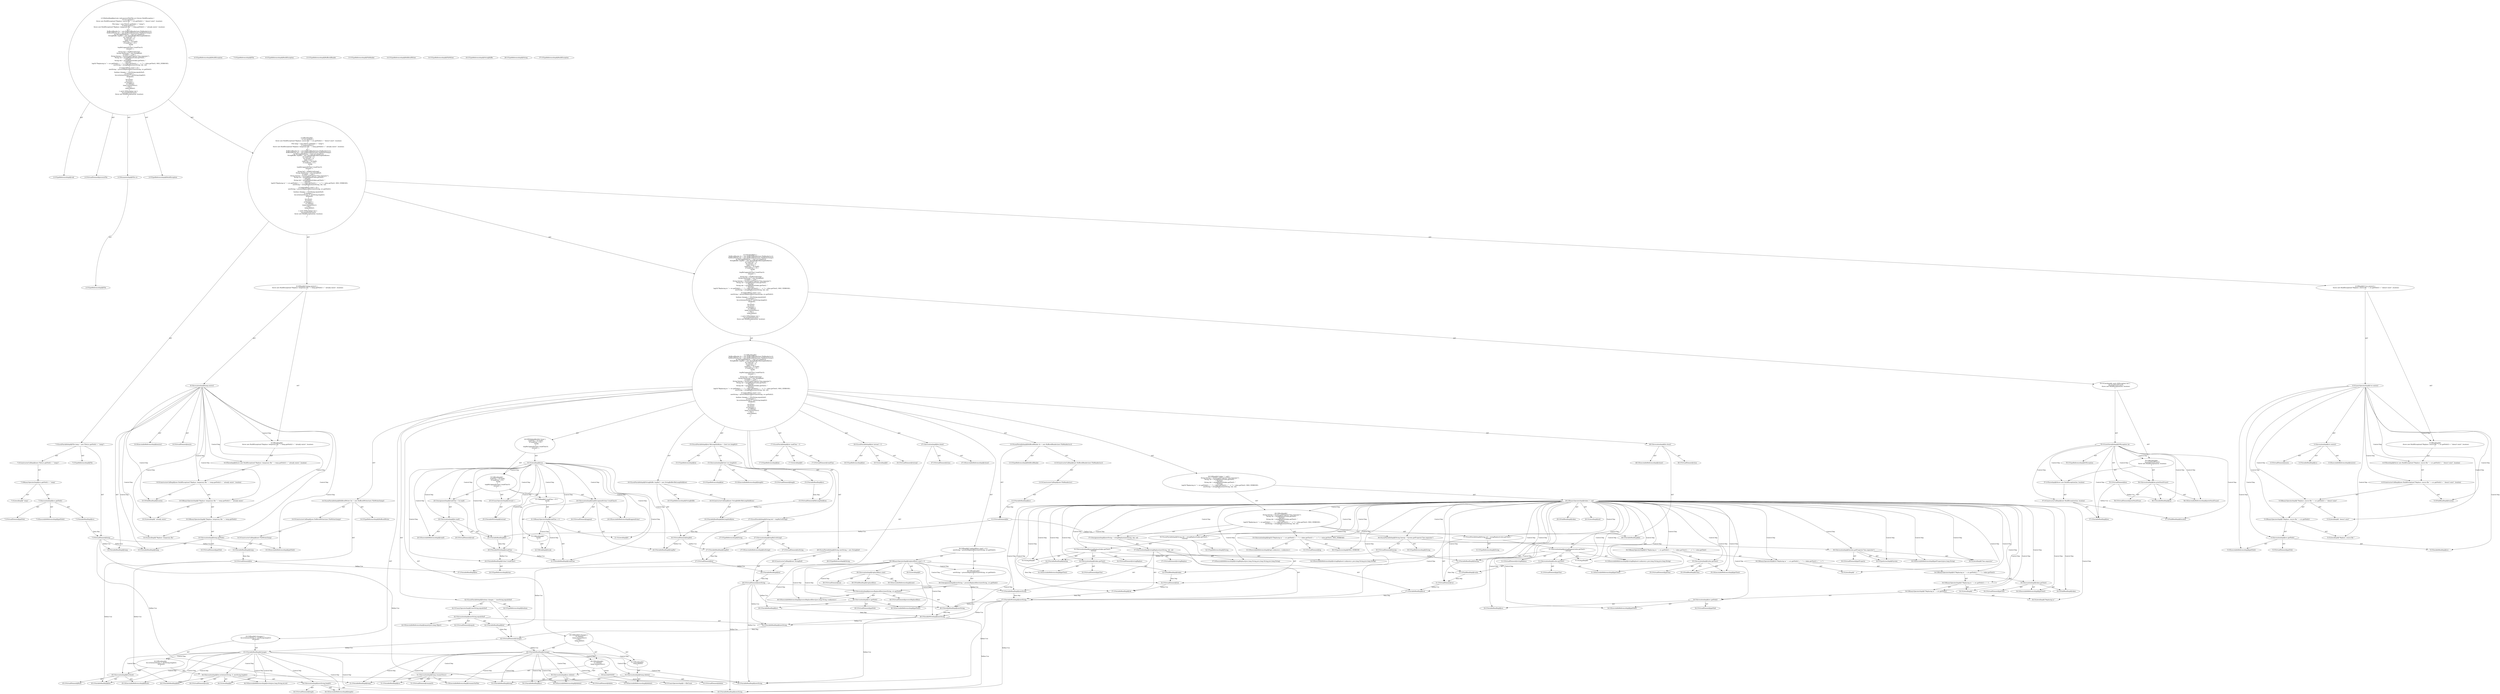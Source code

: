 digraph "processFile#?,File" {
0 [label="2:CtTypeReferenceImpl@void" shape=ellipse]
1 [label="2:CtVirtualElement@processFile" shape=ellipse]
2 [label="2:CtParameterImpl@File src" shape=ellipse]
3 [label="2:CtTypeReferenceImpl@File" shape=ellipse]
4 [label="2:CtTypeReferenceImpl@BuildException" shape=ellipse]
5 [label="3:CtExecutableReferenceImpl@exists()" shape=ellipse]
6 [label="3:CtVirtualElement@exists" shape=ellipse]
7 [label="3:CtVariableReadImpl@src" shape=ellipse]
8 [label="3:CtInvocationImpl@src.exists()" shape=ellipse]
9 [label="3:CtUnaryOperatorImpl@!src.exists()" shape=ellipse]
10 [label="4:CtTypeReferenceImpl@BuildException" shape=ellipse]
11 [label="5:CtLiteralImpl@\"Replace: source file \"" shape=ellipse]
12 [label="5:CtExecutableReferenceImpl@getPath()" shape=ellipse]
13 [label="5:CtVirtualElement@getPath" shape=ellipse]
14 [label="5:CtVariableReadImpl@src" shape=ellipse]
15 [label="5:CtInvocationImpl@src.getPath()" shape=ellipse]
16 [label="5:CtBinaryOperatorImpl@(\"Replace: source file \" + src.getPath())" shape=ellipse]
17 [label="5:CtLiteralImpl@\" doesn't exist\"" shape=ellipse]
18 [label="5:CtBinaryOperatorImpl@(\"Replace: source file \" + src.getPath()) + \" doesn't exist\"" shape=ellipse]
19 [label="5:CtFieldReadImpl@location" shape=ellipse]
20 [label="4:CtConstructorCallImpl@new BuildException((\"Replace: source file \" + src.getPath()) + \" doesn't exist\", location)" shape=ellipse]
21 [label="4:CtThrowImpl@throw new BuildException((\"Replace: source file \" + src.getPath()) + \" doesn't exist\", location)" shape=ellipse]
22 [label="3:CtBlockImpl@\{
    throw new BuildException((\"Replace: source file \" + src.getPath()) + \" doesn't exist\", location);
\}" shape=ellipse]
23 [label="3:CtIfImpl@if (!src.exists()) \{
    throw new BuildException((\"Replace: source file \" + src.getPath()) + \" doesn't exist\", location);
\}" shape=ellipse]
24 [label="7:CtTypeReferenceImpl@File" shape=ellipse]
25 [label="7:CtTypeReferenceImpl@File" shape=ellipse]
26 [label="7:CtExecutableReferenceImpl@getPath()" shape=ellipse]
27 [label="7:CtVirtualElement@getPath" shape=ellipse]
28 [label="7:CtVariableReadImpl@src" shape=ellipse]
29 [label="7:CtInvocationImpl@src.getPath()" shape=ellipse]
30 [label="7:CtLiteralImpl@\".temp\"" shape=ellipse]
31 [label="7:CtBinaryOperatorImpl@src.getPath() + \".temp\"" shape=ellipse]
32 [label="7:CtConstructorCallImpl@new File(src.getPath() + \".temp\")" shape=ellipse]
33 [label="7:CtVirtualElement@temp" shape=ellipse]
34 [label="7:CtLocalVariableImpl@File temp = new File(src.getPath() + \".temp\")" shape=ellipse]
35 [label="8:CtExecutableReferenceImpl@exists()" shape=ellipse]
36 [label="8:CtVirtualElement@exists" shape=ellipse]
37 [label="8:CtVariableReadImpl@temp" shape=ellipse]
38 [label="8:CtInvocationImpl@temp.exists()" shape=ellipse]
39 [label="9:CtTypeReferenceImpl@BuildException" shape=ellipse]
40 [label="10:CtLiteralImpl@\"Replace: temporary file \"" shape=ellipse]
41 [label="10:CtExecutableReferenceImpl@getPath()" shape=ellipse]
42 [label="10:CtVirtualElement@getPath" shape=ellipse]
43 [label="10:CtVariableReadImpl@temp" shape=ellipse]
44 [label="10:CtInvocationImpl@temp.getPath()" shape=ellipse]
45 [label="10:CtBinaryOperatorImpl@(\"Replace: temporary file \" + temp.getPath())" shape=ellipse]
46 [label="10:CtLiteralImpl@\" already exists\"" shape=ellipse]
47 [label="10:CtBinaryOperatorImpl@(\"Replace: temporary file \" + temp.getPath()) + \" already exists\"" shape=ellipse]
48 [label="10:CtFieldReadImpl@location" shape=ellipse]
49 [label="9:CtConstructorCallImpl@new BuildException((\"Replace: temporary file \" + temp.getPath()) + \" already exists\", location)" shape=ellipse]
50 [label="9:CtThrowImpl@throw new BuildException((\"Replace: temporary file \" + temp.getPath()) + \" already exists\", location)" shape=ellipse]
51 [label="8:CtBlockImpl@\{
    throw new BuildException((\"Replace: temporary file \" + temp.getPath()) + \" already exists\", location);
\}" shape=ellipse]
52 [label="8:CtIfImpl@if (temp.exists()) \{
    throw new BuildException((\"Replace: temporary file \" + temp.getPath()) + \" already exists\", location);
\}" shape=ellipse]
53 [label="13:CtTypeReferenceImpl@BufferedReader" shape=ellipse]
54 [label="13:CtTypeReferenceImpl@BufferedReader" shape=ellipse]
55 [label="13:CtTypeReferenceImpl@FileReader" shape=ellipse]
56 [label="13:CtVariableReadImpl@src" shape=ellipse]
57 [label="13:CtConstructorCallImpl@new FileReader(src)" shape=ellipse]
58 [label="13:CtConstructorCallImpl@new BufferedReader(new FileReader(src))" shape=ellipse]
59 [label="13:CtVirtualElement@br" shape=ellipse]
60 [label="13:CtLocalVariableImpl@BufferedReader br = new BufferedReader(new FileReader(src))" shape=ellipse]
61 [label="14:CtTypeReferenceImpl@BufferedWriter" shape=ellipse]
62 [label="14:CtTypeReferenceImpl@BufferedWriter" shape=ellipse]
63 [label="14:CtTypeReferenceImpl@FileWriter" shape=ellipse]
64 [label="14:CtVariableReadImpl@temp" shape=ellipse]
65 [label="14:CtConstructorCallImpl@new FileWriter(temp)" shape=ellipse]
66 [label="14:CtConstructorCallImpl@new BufferedWriter(new FileWriter(temp))" shape=ellipse]
67 [label="14:CtVirtualElement@bw" shape=ellipse]
68 [label="14:CtLocalVariableImpl@BufferedWriter bw = new BufferedWriter(new FileWriter(temp))" shape=ellipse]
69 [label="15:CtTypeReferenceImpl@int" shape=ellipse]
70 [label="15:CtExecutableReferenceImpl@length()" shape=ellipse]
71 [label="15:CtVirtualElement@length" shape=ellipse]
72 [label="15:CtVariableReadImpl@src" shape=ellipse]
73 [label="15:CtInvocationImpl@((int) (src.length()))" shape=ellipse]
74 [label="15:CtTypeReferenceImpl@int" shape=ellipse]
75 [label="15:CtVirtualElement@fileLengthInBytes" shape=ellipse]
76 [label="15:CtLocalVariableImpl@int fileLengthInBytes = ((int) (src.length()))" shape=ellipse]
77 [label="16:CtTypeReferenceImpl@StringBuffer" shape=ellipse]
78 [label="16:CtTypeReferenceImpl@StringBuffer" shape=ellipse]
79 [label="16:CtVariableReadImpl@fileLengthInBytes" shape=ellipse]
80 [label="16:CtConstructorCallImpl@new StringBuffer(fileLengthInBytes)" shape=ellipse]
81 [label="16:CtVirtualElement@tmpBuf" shape=ellipse]
82 [label="16:CtLocalVariableImpl@StringBuffer tmpBuf = new StringBuffer(fileLengthInBytes)" shape=ellipse]
83 [label="17:CtTypeReferenceImpl@int" shape=ellipse]
84 [label="17:CtLiteralImpl@0" shape=ellipse]
85 [label="17:CtVirtualElement@readChar" shape=ellipse]
86 [label="17:CtLocalVariableImpl@int readChar = 0" shape=ellipse]
87 [label="18:CtTypeReferenceImpl@int" shape=ellipse]
88 [label="18:CtLiteralImpl@0" shape=ellipse]
89 [label="18:CtVirtualElement@totread" shape=ellipse]
90 [label="18:CtLocalVariableImpl@int totread = 0" shape=ellipse]
91 [label="19:CtLiteralImpl@true" shape=ellipse]
92 [label="20:CtVariableWriteImpl@readChar" shape=ellipse]
93 [label="20:CtExecutableReferenceImpl@read()" shape=ellipse]
94 [label="20:CtVirtualElement@read" shape=ellipse]
95 [label="20:CtVariableReadImpl@br" shape=ellipse]
96 [label="20:CtInvocationImpl@br.read()" shape=ellipse]
97 [label="20:CtAssignmentImpl@readChar = br.read()" shape=ellipse]
98 [label="21:CtVariableReadImpl@readChar" shape=ellipse]
99 [label="21:CtLiteralImpl@0" shape=ellipse]
100 [label="21:CtBinaryOperatorImpl@readChar < 0" shape=ellipse]
101 [label="22:CtBreakImpl@break" shape=ellipse]
102 [label="21:CtBlockImpl@\{
    break;
\}" shape=ellipse]
103 [label="21:CtIfImpl@if (readChar < 0) \{
    break;
\}" shape=ellipse]
104 [label="24:CtExecutableReferenceImpl@append(char)" shape=ellipse]
105 [label="24:CtVirtualElement@append" shape=ellipse]
106 [label="24:CtVariableReadImpl@tmpBuf" shape=ellipse]
107 [label="24:CtVariableReadImpl@((char) (readChar))" shape=ellipse]
108 [label="24:CtTypeReferenceImpl@char" shape=ellipse]
109 [label="24:CtInvocationImpl@tmpBuf.append(((char) (readChar)))" shape=ellipse]
110 [label="25:CtVariableWriteImpl@totread" shape=ellipse]
111 [label="25:CtUnaryOperatorImpl@totread++" shape=ellipse]
112 [label="19:CtBlockImpl@\{
    readChar = br.read();
    if (readChar < 0) \{
        break;
    \}
    tmpBuf.append(((char) (readChar)));
    totread++;
\}" shape=ellipse]
113 [label="19:CtWhileImpl@while (true) \{
    readChar = br.read();
    if (readChar < 0) \{
        break;
    \}
    tmpBuf.append(((char) (readChar)));
    totread++;
\} " shape=ellipse]
114 [label="27:CtTypeReferenceImpl@String" shape=ellipse]
115 [label="27:CtExecutableReferenceImpl@toString()" shape=ellipse]
116 [label="27:CtVirtualElement@toString" shape=ellipse]
117 [label="27:CtVariableReadImpl@tmpBuf" shape=ellipse]
118 [label="27:CtInvocationImpl@tmpBuf.toString()" shape=ellipse]
119 [label="27:CtVirtualElement@buf" shape=ellipse]
120 [label="27:CtLocalVariableImpl@String buf = tmpBuf.toString()" shape=ellipse]
121 [label="28:CtTypeReferenceImpl@String" shape=ellipse]
122 [label="28:CtTypeReferenceImpl@String" shape=ellipse]
123 [label="28:CtVariableReadImpl@buf" shape=ellipse]
124 [label="28:CtConstructorCallImpl@new String(buf)" shape=ellipse]
125 [label="28:CtVirtualElement@newString" shape=ellipse]
126 [label="28:CtLocalVariableImpl@String newString = new String(buf)" shape=ellipse]
127 [label="29:CtFieldReadImpl@token" shape=ellipse]
128 [label="29:CtLiteralImpl@null" shape=ellipse]
129 [label="29:CtBinaryOperatorImpl@token != null" shape=ellipse]
130 [label="30:CtTypeReferenceImpl@String" shape=ellipse]
131 [label="30:CtExecutableReferenceImpl@getProperty(java.lang.String)" shape=ellipse]
132 [label="30:CtVirtualElement@getProperty" shape=ellipse]
133 [label="30:CtTypeAccessImpl@System" shape=ellipse]
134 [label="30:CtLiteralImpl@\"line.separator\"" shape=ellipse]
135 [label="30:CtInvocationImpl@System.getProperty(\"line.separator\")" shape=ellipse]
136 [label="30:CtVirtualElement@linesep" shape=ellipse]
137 [label="30:CtLocalVariableImpl@String linesep = System.getProperty(\"line.separator\")" shape=ellipse]
138 [label="31:CtTypeReferenceImpl@String" shape=ellipse]
139 [label="31:CtExecutableReferenceImpl@stringReplace(<unknown>,java.lang.String,java.lang.String)" shape=ellipse]
140 [label="31:CtVirtualElement@stringReplace" shape=ellipse]
141 [label="31:CtExecutableReferenceImpl@getText()" shape=ellipse]
142 [label="31:CtVirtualElement@getText" shape=ellipse]
143 [label="31:CtFieldReadImpl@value" shape=ellipse]
144 [label="31:CtInvocationImpl@value.getText()" shape=ellipse]
145 [label="31:CtLiteralImpl@\"\n\"" shape=ellipse]
146 [label="31:CtVariableReadImpl@linesep" shape=ellipse]
147 [label="31:CtInvocationImpl@stringReplace(value.getText(), \"\n\", linesep)" shape=ellipse]
148 [label="31:CtVirtualElement@val" shape=ellipse]
149 [label="31:CtLocalVariableImpl@String val = stringReplace(value.getText(), \"\n\", linesep)" shape=ellipse]
150 [label="32:CtTypeReferenceImpl@String" shape=ellipse]
151 [label="32:CtExecutableReferenceImpl@stringReplace(<unknown>,java.lang.String,java.lang.String)" shape=ellipse]
152 [label="32:CtVirtualElement@stringReplace" shape=ellipse]
153 [label="32:CtExecutableReferenceImpl@getText()" shape=ellipse]
154 [label="32:CtVirtualElement@getText" shape=ellipse]
155 [label="32:CtFieldReadImpl@token" shape=ellipse]
156 [label="32:CtInvocationImpl@token.getText()" shape=ellipse]
157 [label="32:CtLiteralImpl@\"\n\"" shape=ellipse]
158 [label="32:CtVariableReadImpl@linesep" shape=ellipse]
159 [label="32:CtInvocationImpl@stringReplace(token.getText(), \"\n\", linesep)" shape=ellipse]
160 [label="32:CtVirtualElement@tok" shape=ellipse]
161 [label="32:CtLocalVariableImpl@String tok = stringReplace(token.getText(), \"\n\", linesep)" shape=ellipse]
162 [label="33:CtExecutableReferenceImpl@log(<unknown>,<unknown>)" shape=ellipse]
163 [label="33:CtVirtualElement@log" shape=ellipse]
164 [label="34:CtLiteralImpl@\"Replacing in \"" shape=ellipse]
165 [label="34:CtExecutableReferenceImpl@getPath()" shape=ellipse]
166 [label="34:CtVirtualElement@getPath" shape=ellipse]
167 [label="34:CtVariableReadImpl@src" shape=ellipse]
168 [label="34:CtInvocationImpl@src.getPath()" shape=ellipse]
169 [label="34:CtBinaryOperatorImpl@(\"Replacing in \" + src.getPath())" shape=ellipse]
170 [label="34:CtLiteralImpl@\": \"" shape=ellipse]
171 [label="34:CtBinaryOperatorImpl@((\"Replacing in \" + src.getPath()) + \": \")" shape=ellipse]
172 [label="34:CtExecutableReferenceImpl@getText()" shape=ellipse]
173 [label="34:CtVirtualElement@getText" shape=ellipse]
174 [label="34:CtFieldReadImpl@token" shape=ellipse]
175 [label="34:CtInvocationImpl@token.getText()" shape=ellipse]
176 [label="34:CtBinaryOperatorImpl@(((\"Replacing in \" + src.getPath()) + \": \") + token.getText())" shape=ellipse]
177 [label="34:CtLiteralImpl@\" --> \"" shape=ellipse]
178 [label="34:CtBinaryOperatorImpl@((((\"Replacing in \" + src.getPath()) + \": \") + token.getText()) + \" --> \")" shape=ellipse]
179 [label="35:CtExecutableReferenceImpl@getText()" shape=ellipse]
180 [label="35:CtVirtualElement@getText" shape=ellipse]
181 [label="35:CtFieldReadImpl@value" shape=ellipse]
182 [label="35:CtInvocationImpl@value.getText()" shape=ellipse]
183 [label="34:CtBinaryOperatorImpl@((((\"Replacing in \" + src.getPath()) + \": \") + token.getText()) + \" --> \") + value.getText()" shape=ellipse]
184 [label="36:CtTypeAccessImpl@MSG_VERBOSE" shape=ellipse]
185 [label="33:CtInvocationImpl@log(((((\"Replacing in \" + src.getPath()) + \": \") + token.getText()) + \" --> \") + value.getText(), MSG_VERBOSE)" shape=ellipse]
186 [label="37:CtVariableWriteImpl@newString" shape=ellipse]
187 [label="37:CtExecutableReferenceImpl@stringReplace(java.lang.String,java.lang.String,java.lang.String)" shape=ellipse]
188 [label="37:CtVirtualElement@stringReplace" shape=ellipse]
189 [label="37:CtVariableReadImpl@newString" shape=ellipse]
190 [label="37:CtVariableReadImpl@tok" shape=ellipse]
191 [label="37:CtVariableReadImpl@val" shape=ellipse]
192 [label="37:CtInvocationImpl@stringReplace(newString, tok, val)" shape=ellipse]
193 [label="37:CtAssignmentImpl@newString = stringReplace(newString, tok, val)" shape=ellipse]
194 [label="29:CtBlockImpl@\{
    String linesep = System.getProperty(\"line.separator\");
    String val = stringReplace(value.getText(), \"\n\", linesep);
    String tok = stringReplace(token.getText(), \"\n\", linesep);
    log(((((\"Replacing in \" + src.getPath()) + \": \") + token.getText()) + \" --> \") + value.getText(), MSG_VERBOSE);
    newString = stringReplace(newString, tok, val);
\}" shape=ellipse]
195 [label="29:CtIfImpl@if (token != null) \{
    String linesep = System.getProperty(\"line.separator\");
    String val = stringReplace(value.getText(), \"\n\", linesep);
    String tok = stringReplace(token.getText(), \"\n\", linesep);
    log(((((\"Replacing in \" + src.getPath()) + \": \") + token.getText()) + \" --> \") + value.getText(), MSG_VERBOSE);
    newString = stringReplace(newString, tok, val);
\}" shape=ellipse]
196 [label="39:CtExecutableReferenceImpl@size()" shape=ellipse]
197 [label="39:CtVirtualElement@size" shape=ellipse]
198 [label="39:CtFieldReadImpl@replacefilters" shape=ellipse]
199 [label="39:CtInvocationImpl@replacefilters.size()" shape=ellipse]
200 [label="39:CtLiteralImpl@0" shape=ellipse]
201 [label="39:CtBinaryOperatorImpl@replacefilters.size() > 0" shape=ellipse]
202 [label="40:CtVariableWriteImpl@newString" shape=ellipse]
203 [label="40:CtExecutableReferenceImpl@processReplacefilters(java.lang.String,<unknown>)" shape=ellipse]
204 [label="40:CtVirtualElement@processReplacefilters" shape=ellipse]
205 [label="40:CtVariableReadImpl@newString" shape=ellipse]
206 [label="40:CtExecutableReferenceImpl@getPath()" shape=ellipse]
207 [label="40:CtVirtualElement@getPath" shape=ellipse]
208 [label="40:CtVariableReadImpl@src" shape=ellipse]
209 [label="40:CtInvocationImpl@src.getPath()" shape=ellipse]
210 [label="40:CtInvocationImpl@processReplacefilters(newString, src.getPath())" shape=ellipse]
211 [label="40:CtAssignmentImpl@newString = processReplacefilters(newString, src.getPath())" shape=ellipse]
212 [label="39:CtBlockImpl@\{
    newString = processReplacefilters(newString, src.getPath());
\}" shape=ellipse]
213 [label="39:CtIfImpl@if (replacefilters.size() > 0) \{
    newString = processReplacefilters(newString, src.getPath());
\}" shape=ellipse]
214 [label="42:CtTypeReferenceImpl@boolean" shape=ellipse]
215 [label="42:CtExecutableReferenceImpl@equals(java.lang.Object)" shape=ellipse]
216 [label="42:CtVirtualElement@equals" shape=ellipse]
217 [label="42:CtVariableReadImpl@newString" shape=ellipse]
218 [label="42:CtVariableReadImpl@buf" shape=ellipse]
219 [label="42:CtInvocationImpl@newString.equals(buf)" shape=ellipse]
220 [label="42:CtUnaryOperatorImpl@!newString.equals(buf)" shape=ellipse]
221 [label="42:CtVirtualElement@changes" shape=ellipse]
222 [label="42:CtLocalVariableImpl@boolean changes = !newString.equals(buf)" shape=ellipse]
223 [label="43:CtVariableReadImpl@changes" shape=ellipse]
224 [label="44:CtExecutableReferenceImpl@write(java.lang.String,int,int)" shape=ellipse]
225 [label="44:CtVirtualElement@write" shape=ellipse]
226 [label="44:CtVariableReadImpl@bw" shape=ellipse]
227 [label="44:CtVariableReadImpl@newString" shape=ellipse]
228 [label="44:CtLiteralImpl@0" shape=ellipse]
229 [label="44:CtExecutableReferenceImpl@length()" shape=ellipse]
230 [label="44:CtVirtualElement@length" shape=ellipse]
231 [label="44:CtVariableReadImpl@newString" shape=ellipse]
232 [label="44:CtInvocationImpl@newString.length()" shape=ellipse]
233 [label="44:CtInvocationImpl@bw.write(newString, 0, newString.length())" shape=ellipse]
234 [label="45:CtExecutableReferenceImpl@flush()" shape=ellipse]
235 [label="45:CtVirtualElement@flush" shape=ellipse]
236 [label="45:CtVariableReadImpl@bw" shape=ellipse]
237 [label="45:CtInvocationImpl@bw.flush()" shape=ellipse]
238 [label="43:CtBlockImpl@\{
    bw.write(newString, 0, newString.length());
    bw.flush();
\}" shape=ellipse]
239 [label="43:CtIfImpl@if (changes) \{
    bw.write(newString, 0, newString.length());
    bw.flush();
\}" shape=ellipse]
240 [label="47:CtExecutableReferenceImpl@close()" shape=ellipse]
241 [label="47:CtVirtualElement@close" shape=ellipse]
242 [label="47:CtVariableReadImpl@bw" shape=ellipse]
243 [label="47:CtInvocationImpl@bw.close()" shape=ellipse]
244 [label="48:CtExecutableReferenceImpl@close()" shape=ellipse]
245 [label="48:CtVirtualElement@close" shape=ellipse]
246 [label="48:CtVariableReadImpl@br" shape=ellipse]
247 [label="48:CtInvocationImpl@br.close()" shape=ellipse]
248 [label="49:CtVariableReadImpl@changes" shape=ellipse]
249 [label="50:CtExecutableReferenceImpl@delete()" shape=ellipse]
250 [label="50:CtVirtualElement@delete" shape=ellipse]
251 [label="50:CtVariableReadImpl@src" shape=ellipse]
252 [label="50:CtInvocationImpl@src.delete()" shape=ellipse]
253 [label="51:CtExecutableReferenceImpl@renameTo(File)" shape=ellipse]
254 [label="51:CtVirtualElement@renameTo" shape=ellipse]
255 [label="51:CtVariableReadImpl@temp" shape=ellipse]
256 [label="51:CtVariableReadImpl@src" shape=ellipse]
257 [label="51:CtInvocationImpl@temp.renameTo(src)" shape=ellipse]
258 [label="49:CtBlockImpl@\{
    src.delete();
    temp.renameTo(src);
\}" shape=ellipse]
259 [label="53:CtExecutableReferenceImpl@delete()" shape=ellipse]
260 [label="53:CtVirtualElement@delete" shape=ellipse]
261 [label="53:CtVariableReadImpl@temp" shape=ellipse]
262 [label="53:CtInvocationImpl@temp.delete()" shape=ellipse]
263 [label="52:CtBlockImpl@\{
    temp.delete();
\}" shape=ellipse]
264 [label="49:CtIfImpl@if (changes) \{
    src.delete();
    temp.renameTo(src);
\} else \{
    temp.delete();
\}" shape=ellipse]
265 [label="12:CtBlockImpl@\{
    BufferedReader br = new BufferedReader(new FileReader(src));
    BufferedWriter bw = new BufferedWriter(new FileWriter(temp));
    int fileLengthInBytes = ((int) (src.length()));
    StringBuffer tmpBuf = new StringBuffer(fileLengthInBytes);
    int readChar = 0;
    int totread = 0;
    while (true) \{
        readChar = br.read();
        if (readChar < 0) \{
            break;
        \}
        tmpBuf.append(((char) (readChar)));
        totread++;
    \} 
    String buf = tmpBuf.toString();
    String newString = new String(buf);
    if (token != null) \{
        String linesep = System.getProperty(\"line.separator\");
        String val = stringReplace(value.getText(), \"\n\", linesep);
        String tok = stringReplace(token.getText(), \"\n\", linesep);
        log(((((\"Replacing in \" + src.getPath()) + \": \") + token.getText()) + \" --> \") + value.getText(), MSG_VERBOSE);
        newString = stringReplace(newString, tok, val);
    \}
    if (replacefilters.size() > 0) \{
        newString = processReplacefilters(newString, src.getPath());
    \}
    boolean changes = !newString.equals(buf);
    if (changes) \{
        bw.write(newString, 0, newString.length());
        bw.flush();
    \}
    bw.close();
    br.close();
    if (changes) \{
        src.delete();
        temp.renameTo(src);
    \} else \{
        temp.delete();
    \}
\}" shape=ellipse]
266 [label="55:CtVirtualElement@ioe" shape=ellipse]
267 [label="55:CtTypeReferenceImpl@IOException" shape=ellipse]
268 [label="55:CtCatchVariableImpl@IOException ioe" shape=ellipse]
269 [label="56:CtExecutableReferenceImpl@printStackTrace()" shape=ellipse]
270 [label="56:CtVirtualElement@printStackTrace" shape=ellipse]
271 [label="56:CtVariableReadImpl@ioe" shape=ellipse]
272 [label="56:CtInvocationImpl@ioe.printStackTrace()" shape=ellipse]
273 [label="57:CtTypeReferenceImpl@BuildException" shape=ellipse]
274 [label="57:CtVariableReadImpl@ioe" shape=ellipse]
275 [label="57:CtFieldReadImpl@location" shape=ellipse]
276 [label="57:CtConstructorCallImpl@new BuildException(ioe, location)" shape=ellipse]
277 [label="57:CtThrowImpl@throw new BuildException(ioe, location)" shape=ellipse]
278 [label="55:CtBlockImpl@\{
    ioe.printStackTrace();
    throw new BuildException(ioe, location);
\}" shape=ellipse]
279 [label="55:CtCatchImpl@ catch (IOException ioe) \{
    ioe.printStackTrace();
    throw new BuildException(ioe, location);
\}" shape=ellipse]
280 [label="12:CtTryImpl@try \{
    BufferedReader br = new BufferedReader(new FileReader(src));
    BufferedWriter bw = new BufferedWriter(new FileWriter(temp));
    int fileLengthInBytes = ((int) (src.length()));
    StringBuffer tmpBuf = new StringBuffer(fileLengthInBytes);
    int readChar = 0;
    int totread = 0;
    while (true) \{
        readChar = br.read();
        if (readChar < 0) \{
            break;
        \}
        tmpBuf.append(((char) (readChar)));
        totread++;
    \} 
    String buf = tmpBuf.toString();
    String newString = new String(buf);
    if (token != null) \{
        String linesep = System.getProperty(\"line.separator\");
        String val = stringReplace(value.getText(), \"\n\", linesep);
        String tok = stringReplace(token.getText(), \"\n\", linesep);
        log(((((\"Replacing in \" + src.getPath()) + \": \") + token.getText()) + \" --> \") + value.getText(), MSG_VERBOSE);
        newString = stringReplace(newString, tok, val);
    \}
    if (replacefilters.size() > 0) \{
        newString = processReplacefilters(newString, src.getPath());
    \}
    boolean changes = !newString.equals(buf);
    if (changes) \{
        bw.write(newString, 0, newString.length());
        bw.flush();
    \}
    bw.close();
    br.close();
    if (changes) \{
        src.delete();
        temp.renameTo(src);
    \} else \{
        temp.delete();
    \}
\} catch (IOException ioe) \{
    ioe.printStackTrace();
    throw new BuildException(ioe, location);
\}" shape=ellipse]
281 [label="2:CtBlockImpl@\{
    if (!src.exists()) \{
        throw new BuildException((\"Replace: source file \" + src.getPath()) + \" doesn't exist\", location);
    \}
    File temp = new File(src.getPath() + \".temp\");
    if (temp.exists()) \{
        throw new BuildException((\"Replace: temporary file \" + temp.getPath()) + \" already exists\", location);
    \}
    try \{
        BufferedReader br = new BufferedReader(new FileReader(src));
        BufferedWriter bw = new BufferedWriter(new FileWriter(temp));
        int fileLengthInBytes = ((int) (src.length()));
        StringBuffer tmpBuf = new StringBuffer(fileLengthInBytes);
        int readChar = 0;
        int totread = 0;
        while (true) \{
            readChar = br.read();
            if (readChar < 0) \{
                break;
            \}
            tmpBuf.append(((char) (readChar)));
            totread++;
        \} 
        String buf = tmpBuf.toString();
        String newString = new String(buf);
        if (token != null) \{
            String linesep = System.getProperty(\"line.separator\");
            String val = stringReplace(value.getText(), \"\n\", linesep);
            String tok = stringReplace(token.getText(), \"\n\", linesep);
            log(((((\"Replacing in \" + src.getPath()) + \": \") + token.getText()) + \" --> \") + value.getText(), MSG_VERBOSE);
            newString = stringReplace(newString, tok, val);
        \}
        if (replacefilters.size() > 0) \{
            newString = processReplacefilters(newString, src.getPath());
        \}
        boolean changes = !newString.equals(buf);
        if (changes) \{
            bw.write(newString, 0, newString.length());
            bw.flush();
        \}
        bw.close();
        br.close();
        if (changes) \{
            src.delete();
            temp.renameTo(src);
        \} else \{
            temp.delete();
        \}
    \} catch (IOException ioe) \{
        ioe.printStackTrace();
        throw new BuildException(ioe, location);
    \}
\}" shape=ellipse]
282 [label="2:CtMethodImpl@private void processFile(File src) throws BuildException \{
    if (!src.exists()) \{
        throw new BuildException((\"Replace: source file \" + src.getPath()) + \" doesn't exist\", location);
    \}
    File temp = new File(src.getPath() + \".temp\");
    if (temp.exists()) \{
        throw new BuildException((\"Replace: temporary file \" + temp.getPath()) + \" already exists\", location);
    \}
    try \{
        BufferedReader br = new BufferedReader(new FileReader(src));
        BufferedWriter bw = new BufferedWriter(new FileWriter(temp));
        int fileLengthInBytes = ((int) (src.length()));
        StringBuffer tmpBuf = new StringBuffer(fileLengthInBytes);
        int readChar = 0;
        int totread = 0;
        while (true) \{
            readChar = br.read();
            if (readChar < 0) \{
                break;
            \}
            tmpBuf.append(((char) (readChar)));
            totread++;
        \} 
        String buf = tmpBuf.toString();
        String newString = new String(buf);
        if (token != null) \{
            String linesep = System.getProperty(\"line.separator\");
            String val = stringReplace(value.getText(), \"\n\", linesep);
            String tok = stringReplace(token.getText(), \"\n\", linesep);
            log(((((\"Replacing in \" + src.getPath()) + \": \") + token.getText()) + \" --> \") + value.getText(), MSG_VERBOSE);
            newString = stringReplace(newString, tok, val);
        \}
        if (replacefilters.size() > 0) \{
            newString = processReplacefilters(newString, src.getPath());
        \}
        boolean changes = !newString.equals(buf);
        if (changes) \{
            bw.write(newString, 0, newString.length());
            bw.flush();
        \}
        bw.close();
        br.close();
        if (changes) \{
            src.delete();
            temp.renameTo(src);
        \} else \{
            temp.delete();
        \}
    \} catch (IOException ioe) \{
        ioe.printStackTrace();
        throw new BuildException(ioe, location);
    \}
\}" shape=ellipse]
283 [label="50:Insert@INSERT" shape=ellipse]
284 [label="50:CtUnaryOperatorImpl@++fileCount" shape=ellipse]
2 -> 3 [label="AST"];
8 -> 6 [label="AST"];
8 -> 7 [label="AST"];
8 -> 5 [label="AST"];
9 -> 8 [label="AST"];
9 -> 22 [label="Control Dep"];
9 -> 21 [label="Control Dep"];
9 -> 20 [label="Control Dep"];
9 -> 18 [label="Control Dep"];
9 -> 16 [label="Control Dep"];
9 -> 11 [label="Control Dep"];
9 -> 15 [label="Control Dep"];
9 -> 12 [label="Control Dep"];
9 -> 14 [label="Control Dep"];
9 -> 17 [label="Control Dep"];
9 -> 19 [label="Control Dep"];
15 -> 13 [label="AST"];
15 -> 14 [label="AST"];
15 -> 12 [label="AST"];
16 -> 11 [label="AST"];
16 -> 15 [label="AST"];
18 -> 16 [label="AST"];
18 -> 17 [label="AST"];
20 -> 18 [label="AST"];
20 -> 19 [label="AST"];
21 -> 20 [label="AST"];
22 -> 21 [label="AST"];
23 -> 9 [label="AST"];
23 -> 22 [label="AST"];
28 -> 33 [label="Data Dep"];
29 -> 27 [label="AST"];
29 -> 28 [label="AST"];
29 -> 26 [label="AST"];
31 -> 29 [label="AST"];
31 -> 30 [label="AST"];
32 -> 31 [label="AST"];
33 -> 37 [label="Define-Use"];
33 -> 43 [label="Define-Use"];
33 -> 64 [label="Define-Use"];
33 -> 255 [label="Define-Use"];
33 -> 261 [label="Define-Use"];
34 -> 33 [label="AST"];
34 -> 24 [label="AST"];
34 -> 32 [label="AST"];
38 -> 36 [label="AST"];
38 -> 37 [label="AST"];
38 -> 35 [label="AST"];
38 -> 51 [label="Control Dep"];
38 -> 50 [label="Control Dep"];
38 -> 49 [label="Control Dep"];
38 -> 47 [label="Control Dep"];
38 -> 45 [label="Control Dep"];
38 -> 40 [label="Control Dep"];
38 -> 44 [label="Control Dep"];
38 -> 41 [label="Control Dep"];
38 -> 43 [label="Control Dep"];
38 -> 46 [label="Control Dep"];
38 -> 48 [label="Control Dep"];
44 -> 42 [label="AST"];
44 -> 43 [label="AST"];
44 -> 41 [label="AST"];
45 -> 40 [label="AST"];
45 -> 44 [label="AST"];
47 -> 45 [label="AST"];
47 -> 46 [label="AST"];
49 -> 47 [label="AST"];
49 -> 48 [label="AST"];
50 -> 49 [label="AST"];
51 -> 50 [label="AST"];
52 -> 38 [label="AST"];
52 -> 51 [label="AST"];
56 -> 59 [label="Data Dep"];
57 -> 56 [label="AST"];
58 -> 57 [label="AST"];
59 -> 95 [label="Define-Use"];
59 -> 246 [label="Define-Use"];
60 -> 59 [label="AST"];
60 -> 53 [label="AST"];
60 -> 58 [label="AST"];
64 -> 67 [label="Data Dep"];
65 -> 64 [label="AST"];
66 -> 65 [label="AST"];
67 -> 226 [label="Define-Use"];
67 -> 236 [label="Define-Use"];
67 -> 242 [label="Define-Use"];
68 -> 67 [label="AST"];
68 -> 61 [label="AST"];
68 -> 66 [label="AST"];
72 -> 75 [label="Data Dep"];
73 -> 71 [label="AST"];
73 -> 74 [label="AST"];
73 -> 72 [label="AST"];
73 -> 70 [label="AST"];
75 -> 79 [label="Define-Use"];
76 -> 75 [label="AST"];
76 -> 69 [label="AST"];
76 -> 73 [label="AST"];
79 -> 81 [label="Data Dep"];
80 -> 79 [label="AST"];
81 -> 106 [label="Define-Use"];
81 -> 117 [label="Define-Use"];
82 -> 81 [label="AST"];
82 -> 77 [label="AST"];
82 -> 80 [label="AST"];
86 -> 85 [label="AST"];
86 -> 83 [label="AST"];
86 -> 84 [label="AST"];
90 -> 89 [label="AST"];
90 -> 87 [label="AST"];
90 -> 88 [label="AST"];
91 -> 112 [label="Control Dep"];
91 -> 97 [label="Control Dep"];
91 -> 92 [label="Control Dep"];
91 -> 96 [label="Control Dep"];
91 -> 93 [label="Control Dep"];
91 -> 95 [label="Control Dep"];
91 -> 103 [label="Control Dep"];
91 -> 100 [label="Control Dep"];
91 -> 98 [label="Control Dep"];
91 -> 99 [label="Control Dep"];
91 -> 109 [label="Control Dep"];
91 -> 104 [label="Control Dep"];
91 -> 106 [label="Control Dep"];
91 -> 107 [label="Control Dep"];
91 -> 111 [label="Control Dep"];
91 -> 110 [label="Control Dep"];
92 -> 98 [label="Define-Use"];
92 -> 107 [label="Define-Use"];
95 -> 92 [label="Data Dep"];
96 -> 94 [label="AST"];
96 -> 95 [label="AST"];
96 -> 93 [label="AST"];
97 -> 92 [label="AST"];
97 -> 96 [label="AST"];
100 -> 98 [label="AST"];
100 -> 99 [label="AST"];
100 -> 102 [label="Control Dep"];
100 -> 101 [label="Control Dep"];
102 -> 101 [label="AST"];
103 -> 100 [label="AST"];
103 -> 102 [label="AST"];
107 -> 108 [label="AST"];
109 -> 105 [label="AST"];
109 -> 106 [label="AST"];
109 -> 104 [label="AST"];
109 -> 107 [label="AST"];
111 -> 110 [label="AST"];
112 -> 97 [label="AST"];
112 -> 103 [label="AST"];
112 -> 109 [label="AST"];
112 -> 111 [label="AST"];
113 -> 91 [label="AST"];
113 -> 112 [label="AST"];
117 -> 119 [label="Data Dep"];
118 -> 116 [label="AST"];
118 -> 117 [label="AST"];
118 -> 115 [label="AST"];
119 -> 123 [label="Define-Use"];
119 -> 218 [label="Define-Use"];
120 -> 119 [label="AST"];
120 -> 114 [label="AST"];
120 -> 118 [label="AST"];
123 -> 125 [label="Data Dep"];
124 -> 123 [label="AST"];
125 -> 189 [label="Define-Use"];
125 -> 205 [label="Define-Use"];
125 -> 217 [label="Define-Use"];
125 -> 227 [label="Define-Use"];
125 -> 231 [label="Define-Use"];
126 -> 125 [label="AST"];
126 -> 121 [label="AST"];
126 -> 124 [label="AST"];
129 -> 127 [label="AST"];
129 -> 128 [label="AST"];
129 -> 194 [label="Control Dep"];
129 -> 137 [label="Control Dep"];
129 -> 135 [label="Control Dep"];
129 -> 131 [label="Control Dep"];
129 -> 133 [label="Control Dep"];
129 -> 134 [label="Control Dep"];
129 -> 149 [label="Control Dep"];
129 -> 147 [label="Control Dep"];
129 -> 139 [label="Control Dep"];
129 -> 144 [label="Control Dep"];
129 -> 141 [label="Control Dep"];
129 -> 143 [label="Control Dep"];
129 -> 145 [label="Control Dep"];
129 -> 146 [label="Control Dep"];
129 -> 161 [label="Control Dep"];
129 -> 159 [label="Control Dep"];
129 -> 151 [label="Control Dep"];
129 -> 156 [label="Control Dep"];
129 -> 153 [label="Control Dep"];
129 -> 155 [label="Control Dep"];
129 -> 157 [label="Control Dep"];
129 -> 158 [label="Control Dep"];
129 -> 185 [label="Control Dep"];
129 -> 162 [label="Control Dep"];
129 -> 183 [label="Control Dep"];
129 -> 178 [label="Control Dep"];
129 -> 176 [label="Control Dep"];
129 -> 171 [label="Control Dep"];
129 -> 169 [label="Control Dep"];
129 -> 164 [label="Control Dep"];
129 -> 168 [label="Control Dep"];
129 -> 165 [label="Control Dep"];
129 -> 167 [label="Control Dep"];
129 -> 170 [label="Control Dep"];
129 -> 175 [label="Control Dep"];
129 -> 172 [label="Control Dep"];
129 -> 174 [label="Control Dep"];
129 -> 177 [label="Control Dep"];
129 -> 182 [label="Control Dep"];
129 -> 179 [label="Control Dep"];
129 -> 181 [label="Control Dep"];
129 -> 184 [label="Control Dep"];
129 -> 193 [label="Control Dep"];
129 -> 186 [label="Control Dep"];
129 -> 192 [label="Control Dep"];
129 -> 187 [label="Control Dep"];
129 -> 189 [label="Control Dep"];
129 -> 190 [label="Control Dep"];
129 -> 191 [label="Control Dep"];
135 -> 132 [label="AST"];
135 -> 133 [label="AST"];
135 -> 131 [label="AST"];
135 -> 134 [label="AST"];
136 -> 146 [label="Define-Use"];
136 -> 158 [label="Define-Use"];
137 -> 136 [label="AST"];
137 -> 130 [label="AST"];
137 -> 135 [label="AST"];
143 -> 148 [label="Data Dep"];
144 -> 142 [label="AST"];
144 -> 143 [label="AST"];
144 -> 141 [label="AST"];
146 -> 148 [label="Data Dep"];
147 -> 140 [label="AST"];
147 -> 139 [label="AST"];
147 -> 144 [label="AST"];
147 -> 145 [label="AST"];
147 -> 146 [label="AST"];
148 -> 191 [label="Define-Use"];
149 -> 148 [label="AST"];
149 -> 138 [label="AST"];
149 -> 147 [label="AST"];
155 -> 160 [label="Data Dep"];
156 -> 154 [label="AST"];
156 -> 155 [label="AST"];
156 -> 153 [label="AST"];
158 -> 160 [label="Data Dep"];
159 -> 152 [label="AST"];
159 -> 151 [label="AST"];
159 -> 156 [label="AST"];
159 -> 157 [label="AST"];
159 -> 158 [label="AST"];
160 -> 190 [label="Define-Use"];
161 -> 160 [label="AST"];
161 -> 150 [label="AST"];
161 -> 159 [label="AST"];
168 -> 166 [label="AST"];
168 -> 167 [label="AST"];
168 -> 165 [label="AST"];
169 -> 164 [label="AST"];
169 -> 168 [label="AST"];
171 -> 169 [label="AST"];
171 -> 170 [label="AST"];
175 -> 173 [label="AST"];
175 -> 174 [label="AST"];
175 -> 172 [label="AST"];
176 -> 171 [label="AST"];
176 -> 175 [label="AST"];
178 -> 176 [label="AST"];
178 -> 177 [label="AST"];
182 -> 180 [label="AST"];
182 -> 181 [label="AST"];
182 -> 179 [label="AST"];
183 -> 178 [label="AST"];
183 -> 182 [label="AST"];
185 -> 163 [label="AST"];
185 -> 162 [label="AST"];
185 -> 183 [label="AST"];
185 -> 184 [label="AST"];
186 -> 205 [label="Define-Use"];
186 -> 217 [label="Define-Use"];
186 -> 227 [label="Define-Use"];
186 -> 231 [label="Define-Use"];
189 -> 186 [label="Data Dep"];
190 -> 186 [label="Data Dep"];
191 -> 186 [label="Data Dep"];
192 -> 188 [label="AST"];
192 -> 187 [label="AST"];
192 -> 189 [label="AST"];
192 -> 190 [label="AST"];
192 -> 191 [label="AST"];
193 -> 186 [label="AST"];
193 -> 192 [label="AST"];
194 -> 137 [label="AST"];
194 -> 149 [label="AST"];
194 -> 161 [label="AST"];
194 -> 185 [label="AST"];
194 -> 193 [label="AST"];
195 -> 129 [label="AST"];
195 -> 194 [label="AST"];
199 -> 197 [label="AST"];
199 -> 198 [label="AST"];
199 -> 196 [label="AST"];
201 -> 199 [label="AST"];
201 -> 200 [label="AST"];
201 -> 212 [label="Control Dep"];
201 -> 211 [label="Control Dep"];
201 -> 202 [label="Control Dep"];
201 -> 210 [label="Control Dep"];
201 -> 203 [label="Control Dep"];
201 -> 205 [label="Control Dep"];
201 -> 209 [label="Control Dep"];
201 -> 206 [label="Control Dep"];
201 -> 208 [label="Control Dep"];
202 -> 217 [label="Define-Use"];
202 -> 227 [label="Define-Use"];
202 -> 231 [label="Define-Use"];
205 -> 202 [label="Data Dep"];
208 -> 202 [label="Data Dep"];
209 -> 207 [label="AST"];
209 -> 208 [label="AST"];
209 -> 206 [label="AST"];
210 -> 204 [label="AST"];
210 -> 203 [label="AST"];
210 -> 205 [label="AST"];
210 -> 209 [label="AST"];
211 -> 202 [label="AST"];
211 -> 210 [label="AST"];
212 -> 211 [label="AST"];
213 -> 201 [label="AST"];
213 -> 212 [label="AST"];
217 -> 221 [label="Data Dep"];
218 -> 221 [label="Data Dep"];
219 -> 216 [label="AST"];
219 -> 217 [label="AST"];
219 -> 215 [label="AST"];
219 -> 218 [label="AST"];
220 -> 219 [label="AST"];
221 -> 223 [label="Define-Use"];
221 -> 248 [label="Define-Use"];
222 -> 221 [label="AST"];
222 -> 214 [label="AST"];
222 -> 220 [label="AST"];
223 -> 238 [label="Control Dep"];
223 -> 233 [label="Control Dep"];
223 -> 224 [label="Control Dep"];
223 -> 226 [label="Control Dep"];
223 -> 227 [label="Control Dep"];
223 -> 228 [label="Control Dep"];
223 -> 232 [label="Control Dep"];
223 -> 229 [label="Control Dep"];
223 -> 231 [label="Control Dep"];
223 -> 237 [label="Control Dep"];
223 -> 234 [label="Control Dep"];
223 -> 236 [label="Control Dep"];
232 -> 230 [label="AST"];
232 -> 231 [label="AST"];
232 -> 229 [label="AST"];
233 -> 225 [label="AST"];
233 -> 226 [label="AST"];
233 -> 224 [label="AST"];
233 -> 227 [label="AST"];
233 -> 228 [label="AST"];
233 -> 232 [label="AST"];
237 -> 235 [label="AST"];
237 -> 236 [label="AST"];
237 -> 234 [label="AST"];
238 -> 233 [label="AST"];
238 -> 237 [label="AST"];
239 -> 223 [label="AST"];
239 -> 238 [label="AST"];
243 -> 241 [label="AST"];
243 -> 242 [label="AST"];
243 -> 240 [label="AST"];
247 -> 245 [label="AST"];
247 -> 246 [label="AST"];
247 -> 244 [label="AST"];
248 -> 258 [label="Control Dep"];
248 -> 252 [label="Control Dep"];
248 -> 249 [label="Control Dep"];
248 -> 251 [label="Control Dep"];
248 -> 257 [label="Control Dep"];
248 -> 253 [label="Control Dep"];
248 -> 255 [label="Control Dep"];
248 -> 256 [label="Control Dep"];
248 -> 263 [label="Control Dep"];
248 -> 262 [label="Control Dep"];
248 -> 259 [label="Control Dep"];
248 -> 261 [label="Control Dep"];
252 -> 250 [label="AST"];
252 -> 251 [label="AST"];
252 -> 249 [label="AST"];
257 -> 254 [label="AST"];
257 -> 255 [label="AST"];
257 -> 253 [label="AST"];
257 -> 256 [label="AST"];
258 -> 252 [label="AST"];
258 -> 257 [label="AST"];
258 -> 283 [label="Action"];
262 -> 260 [label="AST"];
262 -> 261 [label="AST"];
262 -> 259 [label="AST"];
263 -> 262 [label="AST"];
264 -> 248 [label="AST"];
264 -> 258 [label="AST"];
264 -> 263 [label="AST"];
265 -> 60 [label="AST"];
265 -> 68 [label="AST"];
265 -> 76 [label="AST"];
265 -> 82 [label="AST"];
265 -> 86 [label="AST"];
265 -> 90 [label="AST"];
265 -> 113 [label="AST"];
265 -> 120 [label="AST"];
265 -> 126 [label="AST"];
265 -> 195 [label="AST"];
265 -> 213 [label="AST"];
265 -> 222 [label="AST"];
265 -> 239 [label="AST"];
265 -> 243 [label="AST"];
265 -> 247 [label="AST"];
265 -> 264 [label="AST"];
266 -> 271 [label="Define-Use"];
266 -> 274 [label="Define-Use"];
268 -> 266 [label="AST"];
268 -> 267 [label="AST"];
268 -> 278 [label="Control Dep"];
268 -> 272 [label="Control Dep"];
268 -> 269 [label="Control Dep"];
268 -> 271 [label="Control Dep"];
268 -> 277 [label="Control Dep"];
268 -> 276 [label="Control Dep"];
268 -> 274 [label="Control Dep"];
268 -> 275 [label="Control Dep"];
272 -> 270 [label="AST"];
272 -> 271 [label="AST"];
272 -> 269 [label="AST"];
276 -> 274 [label="AST"];
276 -> 275 [label="AST"];
277 -> 276 [label="AST"];
278 -> 272 [label="AST"];
278 -> 277 [label="AST"];
279 -> 268 [label="AST"];
279 -> 278 [label="AST"];
280 -> 265 [label="AST"];
280 -> 279 [label="AST"];
281 -> 23 [label="AST"];
281 -> 34 [label="AST"];
281 -> 52 [label="AST"];
281 -> 280 [label="AST"];
282 -> 1 [label="AST"];
282 -> 0 [label="AST"];
282 -> 2 [label="AST"];
282 -> 4 [label="AST"];
282 -> 281 [label="AST"];
283 -> 284 [label="Action"];
}